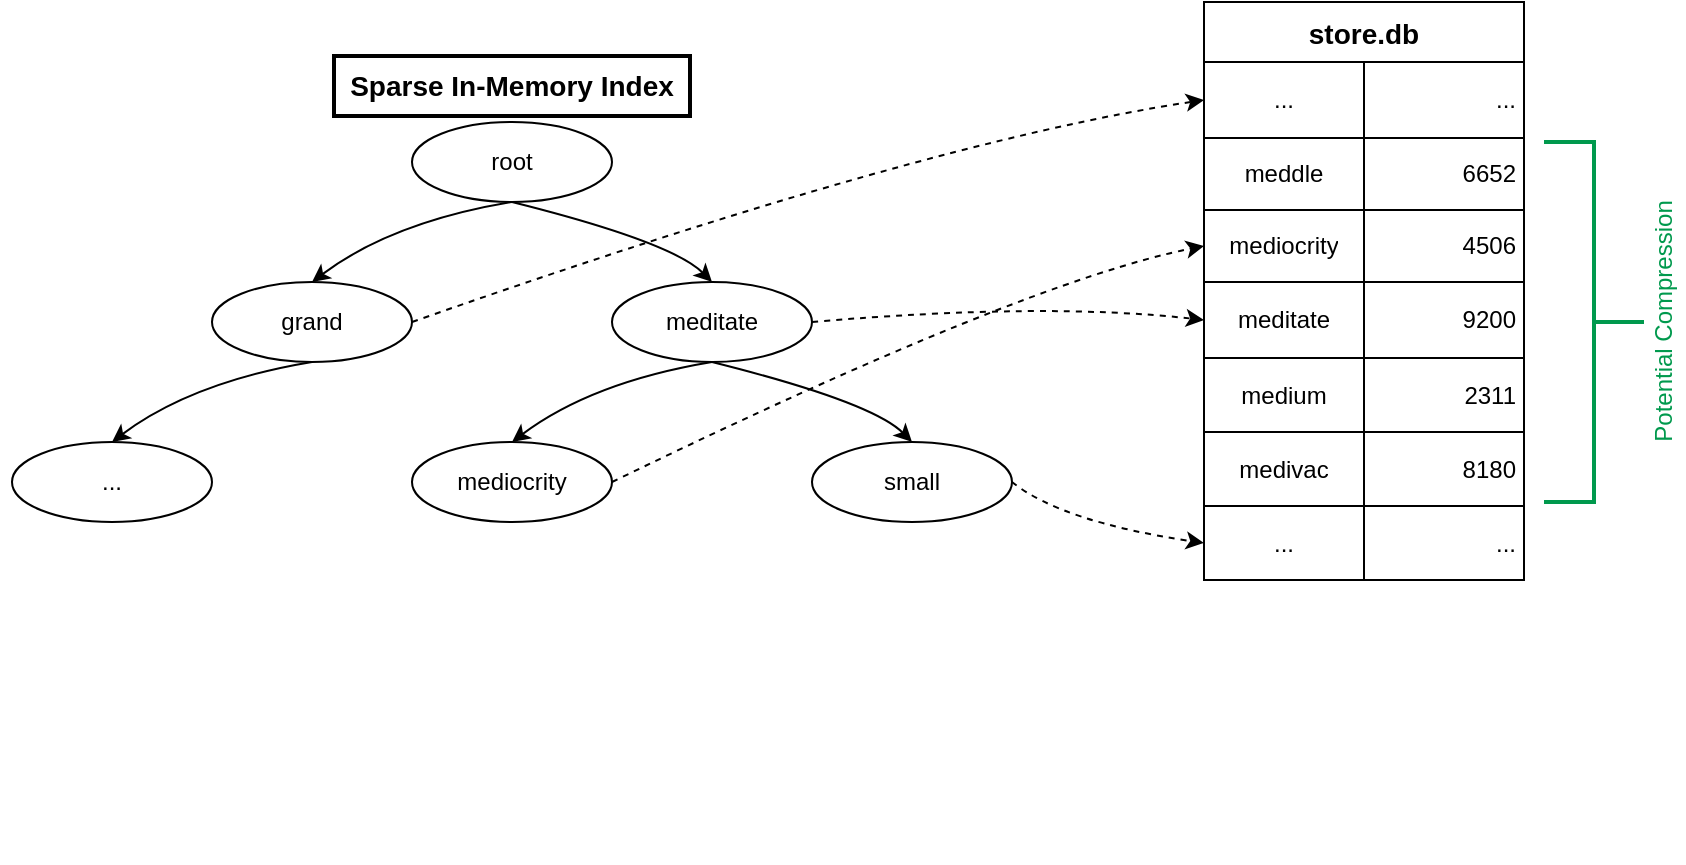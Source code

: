 <mxfile version="17.4.0" type="github">
  <diagram id="tSXa933iV-H4p-sHi9MJ" name="Page-1">
    <mxGraphModel dx="1298" dy="813" grid="1" gridSize="10" guides="1" tooltips="1" connect="1" arrows="1" fold="1" page="1" pageScale="1" pageWidth="850" pageHeight="1100" math="0" shadow="0">
      <root>
        <mxCell id="0" />
        <mxCell id="1" parent="0" />
        <mxCell id="I66DchT4x0AkGHDDOi4h-74" value="store.db" style="shape=table;startSize=30;container=1;collapsible=0;childLayout=tableLayout;fontColor=default;spacingRight=2;spacingLeft=2;fontStyle=1;fontSize=14;" parent="1" vertex="1">
          <mxGeometry x="611" y="180" width="160" height="289" as="geometry" />
        </mxCell>
        <mxCell id="I66DchT4x0AkGHDDOi4h-75" value="" style="shape=tableRow;horizontal=0;startSize=0;swimlaneHead=0;swimlaneBody=0;top=0;left=0;bottom=0;right=0;collapsible=0;dropTarget=0;fillColor=none;points=[[0,0.5],[1,0.5]];portConstraint=eastwest;fontColor=default;spacingRight=2;spacingLeft=2;" parent="I66DchT4x0AkGHDDOi4h-74" vertex="1">
          <mxGeometry y="30" width="160" height="38" as="geometry" />
        </mxCell>
        <mxCell id="I66DchT4x0AkGHDDOi4h-76" value="..." style="shape=partialRectangle;html=1;whiteSpace=wrap;connectable=0;overflow=hidden;fillColor=none;top=0;left=0;bottom=0;right=0;pointerEvents=1;fontColor=default;align=center;spacingRight=2;spacingLeft=2;" parent="I66DchT4x0AkGHDDOi4h-75" vertex="1">
          <mxGeometry width="80" height="38" as="geometry">
            <mxRectangle width="80" height="38" as="alternateBounds" />
          </mxGeometry>
        </mxCell>
        <mxCell id="I66DchT4x0AkGHDDOi4h-77" value="..." style="shape=partialRectangle;html=1;whiteSpace=wrap;connectable=0;overflow=hidden;fillColor=none;top=0;left=0;bottom=0;right=0;pointerEvents=1;fontColor=default;align=right;spacingRight=2;spacingLeft=2;" parent="I66DchT4x0AkGHDDOi4h-75" vertex="1">
          <mxGeometry x="80" width="80" height="38" as="geometry">
            <mxRectangle width="80" height="38" as="alternateBounds" />
          </mxGeometry>
        </mxCell>
        <mxCell id="I66DchT4x0AkGHDDOi4h-84" value="" style="shape=tableRow;horizontal=0;startSize=0;swimlaneHead=0;swimlaneBody=0;top=0;left=0;bottom=0;right=0;collapsible=0;dropTarget=0;fillColor=none;points=[[0,0.5],[1,0.5]];portConstraint=eastwest;fontColor=default;spacingRight=2;spacingLeft=2;" parent="I66DchT4x0AkGHDDOi4h-74" vertex="1">
          <mxGeometry y="68" width="160" height="36" as="geometry" />
        </mxCell>
        <mxCell id="I66DchT4x0AkGHDDOi4h-85" value="meddle" style="shape=partialRectangle;html=1;whiteSpace=wrap;connectable=0;overflow=hidden;fillColor=none;top=0;left=0;bottom=0;right=0;pointerEvents=1;fontColor=default;align=center;spacingRight=2;spacingLeft=2;" parent="I66DchT4x0AkGHDDOi4h-84" vertex="1">
          <mxGeometry width="80" height="36" as="geometry">
            <mxRectangle width="80" height="36" as="alternateBounds" />
          </mxGeometry>
        </mxCell>
        <mxCell id="I66DchT4x0AkGHDDOi4h-86" value="6652" style="shape=partialRectangle;html=1;whiteSpace=wrap;connectable=0;overflow=hidden;fillColor=none;top=0;left=0;bottom=0;right=0;pointerEvents=1;fontColor=default;align=right;spacingRight=2;spacingLeft=2;" parent="I66DchT4x0AkGHDDOi4h-84" vertex="1">
          <mxGeometry x="80" width="80" height="36" as="geometry">
            <mxRectangle width="80" height="36" as="alternateBounds" />
          </mxGeometry>
        </mxCell>
        <mxCell id="I66DchT4x0AkGHDDOi4h-99" value="" style="shape=tableRow;horizontal=0;startSize=0;swimlaneHead=0;swimlaneBody=0;top=0;left=0;bottom=0;right=0;collapsible=0;dropTarget=0;fillColor=none;points=[[0,0.5],[1,0.5]];portConstraint=eastwest;fontColor=default;spacingRight=2;spacingLeft=2;" parent="I66DchT4x0AkGHDDOi4h-74" vertex="1">
          <mxGeometry y="104" width="160" height="36" as="geometry" />
        </mxCell>
        <mxCell id="I66DchT4x0AkGHDDOi4h-100" value="mediocrity" style="shape=partialRectangle;html=1;whiteSpace=wrap;connectable=0;overflow=hidden;fillColor=none;top=0;left=0;bottom=0;right=0;pointerEvents=1;fontColor=default;align=center;spacingRight=2;spacingLeft=2;" parent="I66DchT4x0AkGHDDOi4h-99" vertex="1">
          <mxGeometry width="80" height="36" as="geometry">
            <mxRectangle width="80" height="36" as="alternateBounds" />
          </mxGeometry>
        </mxCell>
        <mxCell id="I66DchT4x0AkGHDDOi4h-101" value="4506" style="shape=partialRectangle;html=1;whiteSpace=wrap;connectable=0;overflow=hidden;fillColor=none;top=0;left=0;bottom=0;right=0;pointerEvents=1;fontColor=default;align=right;spacingRight=2;spacingLeft=2;" parent="I66DchT4x0AkGHDDOi4h-99" vertex="1">
          <mxGeometry x="80" width="80" height="36" as="geometry">
            <mxRectangle width="80" height="36" as="alternateBounds" />
          </mxGeometry>
        </mxCell>
        <mxCell id="I66DchT4x0AkGHDDOi4h-90" value="" style="shape=tableRow;horizontal=0;startSize=0;swimlaneHead=0;swimlaneBody=0;top=0;left=0;bottom=0;right=0;collapsible=0;dropTarget=0;fillColor=none;points=[[0,0.5],[1,0.5]];portConstraint=eastwest;fontColor=default;spacingRight=2;spacingLeft=2;" parent="I66DchT4x0AkGHDDOi4h-74" vertex="1">
          <mxGeometry y="140" width="160" height="38" as="geometry" />
        </mxCell>
        <mxCell id="I66DchT4x0AkGHDDOi4h-91" value="meditate" style="shape=partialRectangle;html=1;whiteSpace=wrap;connectable=0;overflow=hidden;fillColor=none;top=0;left=0;bottom=0;right=0;pointerEvents=1;fontColor=default;align=center;spacingRight=2;spacingLeft=2;" parent="I66DchT4x0AkGHDDOi4h-90" vertex="1">
          <mxGeometry width="80" height="38" as="geometry">
            <mxRectangle width="80" height="38" as="alternateBounds" />
          </mxGeometry>
        </mxCell>
        <mxCell id="I66DchT4x0AkGHDDOi4h-92" value="9200" style="shape=partialRectangle;html=1;whiteSpace=wrap;connectable=0;overflow=hidden;fillColor=none;top=0;left=0;bottom=0;right=0;pointerEvents=1;fontColor=default;align=right;spacingRight=2;spacingLeft=2;" parent="I66DchT4x0AkGHDDOi4h-90" vertex="1">
          <mxGeometry x="80" width="80" height="38" as="geometry">
            <mxRectangle width="80" height="38" as="alternateBounds" />
          </mxGeometry>
        </mxCell>
        <mxCell id="I66DchT4x0AkGHDDOi4h-93" value="" style="shape=tableRow;horizontal=0;startSize=0;swimlaneHead=0;swimlaneBody=0;top=0;left=0;bottom=0;right=0;collapsible=0;dropTarget=0;fillColor=none;points=[[0,0.5],[1,0.5]];portConstraint=eastwest;fontColor=default;spacingRight=2;spacingLeft=2;" parent="I66DchT4x0AkGHDDOi4h-74" vertex="1">
          <mxGeometry y="178" width="160" height="37" as="geometry" />
        </mxCell>
        <mxCell id="I66DchT4x0AkGHDDOi4h-94" value="medium" style="shape=partialRectangle;html=1;whiteSpace=wrap;connectable=0;overflow=hidden;fillColor=none;top=0;left=0;bottom=0;right=0;pointerEvents=1;fontColor=default;align=center;spacingRight=2;spacingLeft=2;" parent="I66DchT4x0AkGHDDOi4h-93" vertex="1">
          <mxGeometry width="80" height="37" as="geometry">
            <mxRectangle width="80" height="37" as="alternateBounds" />
          </mxGeometry>
        </mxCell>
        <mxCell id="I66DchT4x0AkGHDDOi4h-95" value="2311" style="shape=partialRectangle;html=1;whiteSpace=wrap;connectable=0;overflow=hidden;fillColor=none;top=0;left=0;bottom=0;right=0;pointerEvents=1;fontColor=default;align=right;spacingRight=2;spacingLeft=2;" parent="I66DchT4x0AkGHDDOi4h-93" vertex="1">
          <mxGeometry x="80" width="80" height="37" as="geometry">
            <mxRectangle width="80" height="37" as="alternateBounds" />
          </mxGeometry>
        </mxCell>
        <mxCell id="I66DchT4x0AkGHDDOi4h-96" value="" style="shape=tableRow;horizontal=0;startSize=0;swimlaneHead=0;swimlaneBody=0;top=0;left=0;bottom=0;right=0;collapsible=0;dropTarget=0;fillColor=none;points=[[0,0.5],[1,0.5]];portConstraint=eastwest;fontColor=default;spacingRight=2;spacingLeft=2;" parent="I66DchT4x0AkGHDDOi4h-74" vertex="1">
          <mxGeometry y="215" width="160" height="37" as="geometry" />
        </mxCell>
        <mxCell id="I66DchT4x0AkGHDDOi4h-97" value="medivac" style="shape=partialRectangle;html=1;whiteSpace=wrap;connectable=0;overflow=hidden;fillColor=none;top=0;left=0;bottom=0;right=0;pointerEvents=1;fontColor=default;align=center;spacingRight=2;spacingLeft=2;" parent="I66DchT4x0AkGHDDOi4h-96" vertex="1">
          <mxGeometry width="80" height="37" as="geometry">
            <mxRectangle width="80" height="37" as="alternateBounds" />
          </mxGeometry>
        </mxCell>
        <mxCell id="I66DchT4x0AkGHDDOi4h-98" value="8180" style="shape=partialRectangle;html=1;whiteSpace=wrap;connectable=0;overflow=hidden;fillColor=none;top=0;left=0;bottom=0;right=0;pointerEvents=1;fontColor=default;align=right;spacingRight=2;spacingLeft=2;" parent="I66DchT4x0AkGHDDOi4h-96" vertex="1">
          <mxGeometry x="80" width="80" height="37" as="geometry">
            <mxRectangle width="80" height="37" as="alternateBounds" />
          </mxGeometry>
        </mxCell>
        <mxCell id="I66DchT4x0AkGHDDOi4h-104" value="" style="shape=tableRow;horizontal=0;startSize=0;swimlaneHead=0;swimlaneBody=0;top=0;left=0;bottom=0;right=0;collapsible=0;dropTarget=0;fillColor=none;points=[[0,0.5],[1,0.5]];portConstraint=eastwest;fontColor=default;spacingRight=2;spacingLeft=2;" parent="I66DchT4x0AkGHDDOi4h-74" vertex="1">
          <mxGeometry y="252" width="160" height="37" as="geometry" />
        </mxCell>
        <mxCell id="I66DchT4x0AkGHDDOi4h-105" value="..." style="shape=partialRectangle;html=1;whiteSpace=wrap;connectable=0;overflow=hidden;fillColor=none;top=0;left=0;bottom=0;right=0;pointerEvents=1;fontColor=default;align=center;spacingRight=2;spacingLeft=2;" parent="I66DchT4x0AkGHDDOi4h-104" vertex="1">
          <mxGeometry width="80" height="37" as="geometry">
            <mxRectangle width="80" height="37" as="alternateBounds" />
          </mxGeometry>
        </mxCell>
        <mxCell id="I66DchT4x0AkGHDDOi4h-106" value="..." style="shape=partialRectangle;html=1;whiteSpace=wrap;connectable=0;overflow=hidden;fillColor=none;top=0;left=0;bottom=0;right=0;pointerEvents=1;fontColor=default;align=right;spacingRight=2;spacingLeft=2;" parent="I66DchT4x0AkGHDDOi4h-104" vertex="1">
          <mxGeometry x="80" width="80" height="37" as="geometry">
            <mxRectangle width="80" height="37" as="alternateBounds" />
          </mxGeometry>
        </mxCell>
        <mxCell id="8DkL4rAYdG8PtnpfrYct-1" value="root" style="ellipse;whiteSpace=wrap;html=1;align=center;fontColor=default;" parent="1" vertex="1">
          <mxGeometry x="215" y="240" width="100" height="40" as="geometry" />
        </mxCell>
        <mxCell id="8DkL4rAYdG8PtnpfrYct-3" value="grand" style="ellipse;whiteSpace=wrap;html=1;align=center;fontColor=default;" parent="1" vertex="1">
          <mxGeometry x="115" y="320" width="100" height="40" as="geometry" />
        </mxCell>
        <mxCell id="8DkL4rAYdG8PtnpfrYct-4" value="" style="curved=1;endArrow=classic;html=1;rounded=0;fontColor=default;exitX=0.5;exitY=1;exitDx=0;exitDy=0;entryX=0.5;entryY=0;entryDx=0;entryDy=0;" parent="1" source="8DkL4rAYdG8PtnpfrYct-1" target="8DkL4rAYdG8PtnpfrYct-3" edge="1">
          <mxGeometry width="50" height="50" relative="1" as="geometry">
            <mxPoint x="465" y="440" as="sourcePoint" />
            <mxPoint x="515" y="390" as="targetPoint" />
            <Array as="points">
              <mxPoint x="205" y="290" />
            </Array>
          </mxGeometry>
        </mxCell>
        <mxCell id="8DkL4rAYdG8PtnpfrYct-5" value="meditate" style="ellipse;whiteSpace=wrap;html=1;align=center;fontColor=default;" parent="1" vertex="1">
          <mxGeometry x="315" y="320" width="100" height="40" as="geometry" />
        </mxCell>
        <mxCell id="8DkL4rAYdG8PtnpfrYct-6" value="" style="curved=1;endArrow=classic;html=1;rounded=0;fontColor=default;exitX=0.5;exitY=1;exitDx=0;exitDy=0;entryX=0.5;entryY=0;entryDx=0;entryDy=0;" parent="1" source="8DkL4rAYdG8PtnpfrYct-1" target="8DkL4rAYdG8PtnpfrYct-5" edge="1">
          <mxGeometry width="50" height="50" relative="1" as="geometry">
            <mxPoint x="275" y="290" as="sourcePoint" />
            <mxPoint x="175" y="330" as="targetPoint" />
            <Array as="points">
              <mxPoint x="345" y="300" />
            </Array>
          </mxGeometry>
        </mxCell>
        <mxCell id="8DkL4rAYdG8PtnpfrYct-7" value="" style="curved=1;endArrow=classic;html=1;rounded=0;fontColor=default;entryX=0.5;entryY=0;entryDx=0;entryDy=0;exitX=0.5;exitY=1;exitDx=0;exitDy=0;" parent="1" source="8DkL4rAYdG8PtnpfrYct-5" target="8DkL4rAYdG8PtnpfrYct-8" edge="1">
          <mxGeometry width="50" height="50" relative="1" as="geometry">
            <mxPoint x="355" y="380" as="sourcePoint" />
            <mxPoint x="265" y="400" as="targetPoint" />
            <Array as="points">
              <mxPoint x="305" y="370" />
            </Array>
          </mxGeometry>
        </mxCell>
        <mxCell id="8DkL4rAYdG8PtnpfrYct-8" value="mediocrity" style="ellipse;whiteSpace=wrap;html=1;align=center;fontColor=default;" parent="1" vertex="1">
          <mxGeometry x="215" y="400" width="100" height="40" as="geometry" />
        </mxCell>
        <mxCell id="8DkL4rAYdG8PtnpfrYct-9" value="" style="curved=1;endArrow=classic;html=1;rounded=0;fontColor=default;entryX=0.5;entryY=0;entryDx=0;entryDy=0;exitX=0.5;exitY=1;exitDx=0;exitDy=0;" parent="1" source="8DkL4rAYdG8PtnpfrYct-5" edge="1">
          <mxGeometry width="50" height="50" relative="1" as="geometry">
            <mxPoint x="365" y="370" as="sourcePoint" />
            <mxPoint x="465" y="400" as="targetPoint" />
            <Array as="points">
              <mxPoint x="445" y="380" />
            </Array>
          </mxGeometry>
        </mxCell>
        <mxCell id="8DkL4rAYdG8PtnpfrYct-10" value="small" style="ellipse;whiteSpace=wrap;html=1;align=center;fontColor=default;" parent="1" vertex="1">
          <mxGeometry x="415" y="400" width="100" height="40" as="geometry" />
        </mxCell>
        <mxCell id="8DkL4rAYdG8PtnpfrYct-11" value="" style="curved=1;endArrow=classic;html=1;rounded=0;fontColor=default;entryX=0;entryY=0.5;entryDx=0;entryDy=0;exitX=1;exitY=0.5;exitDx=0;exitDy=0;dashed=1;" parent="1" source="8DkL4rAYdG8PtnpfrYct-10" target="I66DchT4x0AkGHDDOi4h-104" edge="1">
          <mxGeometry width="50" height="50" relative="1" as="geometry">
            <mxPoint x="311" y="370" as="sourcePoint" />
            <mxPoint x="411" y="410" as="targetPoint" />
            <Array as="points">
              <mxPoint x="540" y="440" />
            </Array>
          </mxGeometry>
        </mxCell>
        <mxCell id="8DkL4rAYdG8PtnpfrYct-12" value="" style="curved=1;endArrow=classic;html=1;rounded=0;fontColor=default;entryX=0;entryY=0.5;entryDx=0;entryDy=0;exitX=1;exitY=0.5;exitDx=0;exitDy=0;dashed=1;" parent="1" source="8DkL4rAYdG8PtnpfrYct-8" target="I66DchT4x0AkGHDDOi4h-99" edge="1">
          <mxGeometry width="50" height="50" relative="1" as="geometry">
            <mxPoint x="461" y="430" as="sourcePoint" />
            <mxPoint x="621" y="386.5" as="targetPoint" />
            <Array as="points">
              <mxPoint x="521" y="320" />
            </Array>
          </mxGeometry>
        </mxCell>
        <mxCell id="8DkL4rAYdG8PtnpfrYct-13" value="" style="curved=1;endArrow=classic;html=1;rounded=0;fontColor=default;entryX=0;entryY=0.5;entryDx=0;entryDy=0;exitX=1;exitY=0.5;exitDx=0;exitDy=0;dashed=1;" parent="1" source="8DkL4rAYdG8PtnpfrYct-3" target="I66DchT4x0AkGHDDOi4h-75" edge="1">
          <mxGeometry width="50" height="50" relative="1" as="geometry">
            <mxPoint x="261" y="430" as="sourcePoint" />
            <mxPoint x="621" y="312" as="targetPoint" />
            <Array as="points">
              <mxPoint x="471" y="250" />
            </Array>
          </mxGeometry>
        </mxCell>
        <mxCell id="8DkL4rAYdG8PtnpfrYct-15" value="" style="curved=1;endArrow=classic;html=1;rounded=0;fontColor=default;entryX=0.5;entryY=0;entryDx=0;entryDy=0;exitX=0.5;exitY=1;exitDx=0;exitDy=0;" parent="1" target="8DkL4rAYdG8PtnpfrYct-16" edge="1">
          <mxGeometry width="50" height="50" relative="1" as="geometry">
            <mxPoint x="165" y="360" as="sourcePoint" />
            <mxPoint x="65" y="400" as="targetPoint" />
            <Array as="points">
              <mxPoint x="105" y="370" />
            </Array>
          </mxGeometry>
        </mxCell>
        <mxCell id="8DkL4rAYdG8PtnpfrYct-16" value="..." style="ellipse;whiteSpace=wrap;html=1;align=center;fontColor=default;" parent="1" vertex="1">
          <mxGeometry x="15" y="400" width="100" height="40" as="geometry" />
        </mxCell>
        <mxCell id="8DkL4rAYdG8PtnpfrYct-17" value="&lt;font style=&quot;font-size: 14px&quot;&gt;Sparse In-Memory Index&lt;/font&gt;" style="text;html=1;strokeColor=default;fillColor=none;align=center;verticalAlign=middle;whiteSpace=wrap;rounded=0;fontColor=default;fontStyle=1;labelBorderColor=none;spacing=2;strokeWidth=2;" parent="1" vertex="1">
          <mxGeometry x="176" y="207" width="178" height="30" as="geometry" />
        </mxCell>
        <mxCell id="8DkL4rAYdG8PtnpfrYct-23" value="" style="shape=stencil(LU07DoAgDD1NE9igkBhHA3oPYnBSSaAD3t7yWfr6fi0YR7ESoKpgPCBaxYPpN6jGySmHt1wpP0PPiQJFsbLr2LUTOS4ZyhnuKDRrKFvd7KA2aKcULL7thtNH/9y9Hw==);whiteSpace=wrap;html=1;" parent="1" vertex="1">
          <mxGeometry x="10" y="490" width="120" height="120" as="geometry" />
        </mxCell>
        <mxCell id="NjsudWIWoi5uVisPwLOh-1" value="" style="strokeWidth=2;html=1;shape=mxgraph.flowchart.annotation_2;align=left;labelPosition=right;pointerEvents=1;rotation=-180;fontColor=#00994D;strokeColor=#00994D;" parent="1" vertex="1">
          <mxGeometry x="781" y="250" width="50" height="180" as="geometry" />
        </mxCell>
        <mxCell id="NjsudWIWoi5uVisPwLOh-2" value="Potential Compression" style="text;html=1;align=center;verticalAlign=middle;resizable=0;points=[];autosize=1;rotation=-90;fontColor=#00994D;" parent="1" vertex="1">
          <mxGeometry x="771" y="330" width="140" height="20" as="geometry" />
        </mxCell>
        <mxCell id="59zplmNoZ6mH7DEZuacR-5" value="" style="curved=1;endArrow=classic;html=1;rounded=0;fontColor=default;entryX=0;entryY=0.5;entryDx=0;entryDy=0;exitX=1;exitY=0.5;exitDx=0;exitDy=0;dashed=1;" edge="1" parent="1" source="8DkL4rAYdG8PtnpfrYct-5" target="I66DchT4x0AkGHDDOi4h-90">
          <mxGeometry width="50" height="50" relative="1" as="geometry">
            <mxPoint x="325" y="430" as="sourcePoint" />
            <mxPoint x="621" y="312" as="targetPoint" />
            <Array as="points">
              <mxPoint x="531" y="330" />
            </Array>
          </mxGeometry>
        </mxCell>
      </root>
    </mxGraphModel>
  </diagram>
</mxfile>
